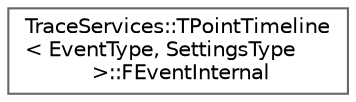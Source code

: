 digraph "Graphical Class Hierarchy"
{
 // INTERACTIVE_SVG=YES
 // LATEX_PDF_SIZE
  bgcolor="transparent";
  edge [fontname=Helvetica,fontsize=10,labelfontname=Helvetica,labelfontsize=10];
  node [fontname=Helvetica,fontsize=10,shape=box,height=0.2,width=0.4];
  rankdir="LR";
  Node0 [id="Node000000",label="TraceServices::TPointTimeline\l\< EventType, SettingsType\l \>::FEventInternal",height=0.2,width=0.4,color="grey40", fillcolor="white", style="filled",URL="$de/d1a/structTraceServices_1_1TPointTimeline_1_1FEventInternal.html",tooltip=" "];
}
